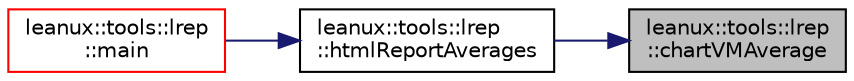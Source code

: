 digraph "leanux::tools::lrep::chartVMAverage"
{
 // LATEX_PDF_SIZE
  bgcolor="transparent";
  edge [fontname="Helvetica",fontsize="10",labelfontname="Helvetica",labelfontsize="10"];
  node [fontname="Helvetica",fontsize="10",shape=record];
  rankdir="RL";
  Node1 [label="leanux::tools::lrep\l::chartVMAverage",height=0.2,width=0.4,color="black", fillcolor="grey75", style="filled", fontcolor="black",tooltip=" "];
  Node1 -> Node2 [dir="back",color="midnightblue",fontsize="10",style="solid",fontname="Helvetica"];
  Node2 [label="leanux::tools::lrep\l::htmlReportAverages",height=0.2,width=0.4,color="black",URL="$namespaceleanux_1_1tools_1_1lrep.html#ae8f0cfa4040dda0d19fe047d8a186a59",tooltip=" "];
  Node2 -> Node3 [dir="back",color="midnightblue",fontsize="10",style="solid",fontname="Helvetica"];
  Node3 [label="leanux::tools::lrep\l::main",height=0.2,width=0.4,color="red",URL="$namespaceleanux_1_1tools_1_1lrep.html#aa0e1422d8d75831ea3801ffa728bf436",tooltip=" "];
}
